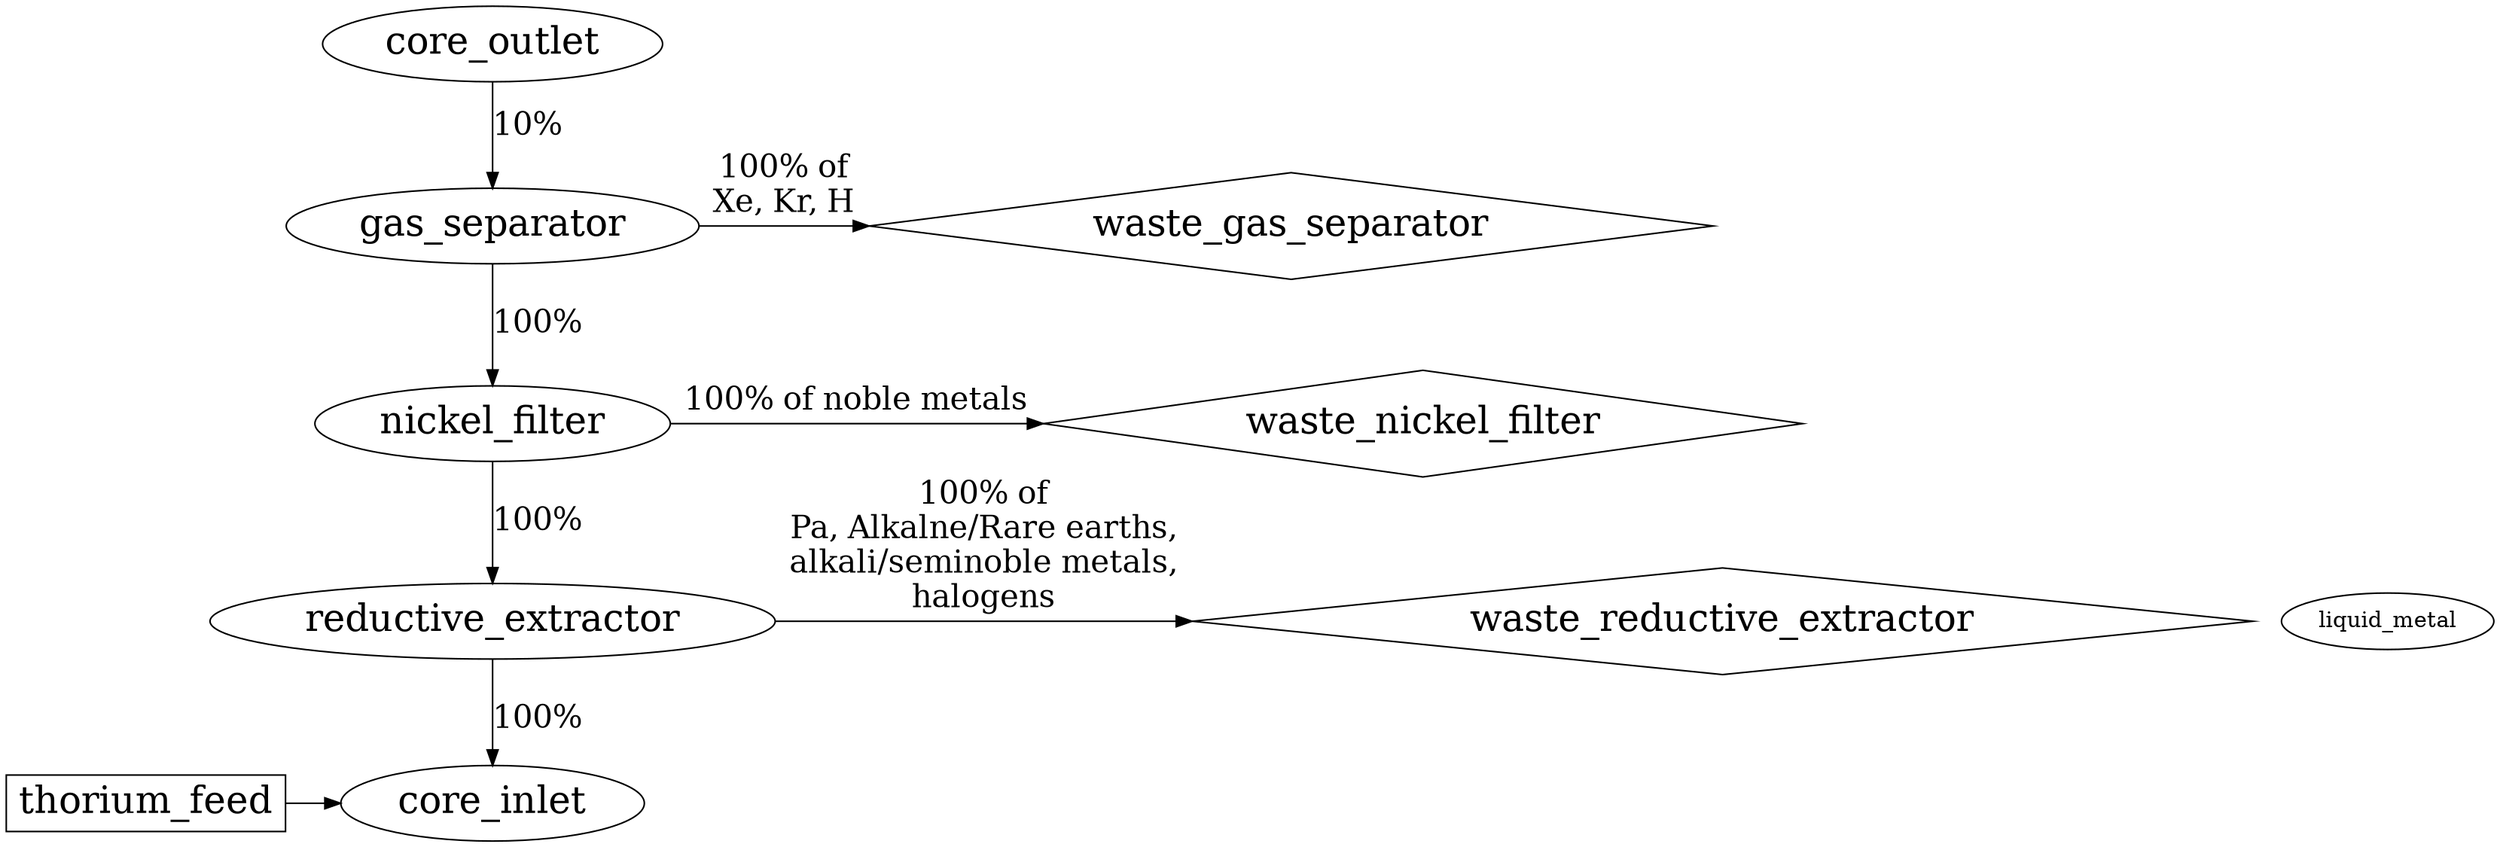 digraph fuel {  /* The name of directed graph must match name of material

Structure of the reprocessing system described using DOT language:
https://en.wikipedia.org/wiki/DOT_(graph_description_language)
Parameter 'label' and 'fontsize' are needed for nice plotting.
Mass flow rate, extraction efficiency and list of elements for removing must be
specified in the 'input.proccess' file
This DOT file can be also using for reprocessing scheme visualization:
http://www.webgraphviz.com/
*/
# ==============================================================================
  core_outlet -> gas_separator [label="10%", fontsize=20]
  gas_separator -> waste_gas_separator [label="100% of\nXe, Kr, H", fontsize=20]
  gas_separator -> nickel_filter [label="100%", fontsize=20]
  nickel_filter -> waste_nickel_filter [label="100% of noble metals", fontsize=20]
  nickel_filter -> reductive_extractor [label="100%", fontsize=20]
  reductive_extractor -> waste_reductive_extractor [label="100% of\nPa, Alkalne/Rare earths,\nalkali/seminoble metals,\nhalogens", fontsize=20]
  reductive_extractor -> core_inlet [label="100%", fontsize=20]
  thorium_feed -> core_inlet
# ==============================================================================
# Optional parameters to obtain pretty plots
# Section only needed to have 'waste' blocks on level with process
  subgraph separ {
    rank=same
    gas_separator
    waste_gas_separator
  }

  subgraph ni {
    rank=same
    nickel_filter
    waste_nickel_filter
  }

  subgraph re {
    rank=same
    liquid_metal
    reductive_extractor
    waste_reductive_extractor
  }

  subgraph feed {
    rank=same
    thorium_feed
    core_inlet
  }
# Section only needed to change font of the text and specify shapes of blocks
  waste_gas_separator [shape=diamond, fontsize=24]
  waste_nickel_filter [shape=diamond, fontsize=24]
  waste_reductive_extractor [shape=diamond, fontsize=24]
  thorium_feed [shape=box, fontsize=24]

  core_outlet [fontsize=24]
  gas_separator [fontsize=24]
  nickel_filter [fontsize=24]
  reductive_extractor [fontsize=24]
  core_inlet [fontsize=24]
}
